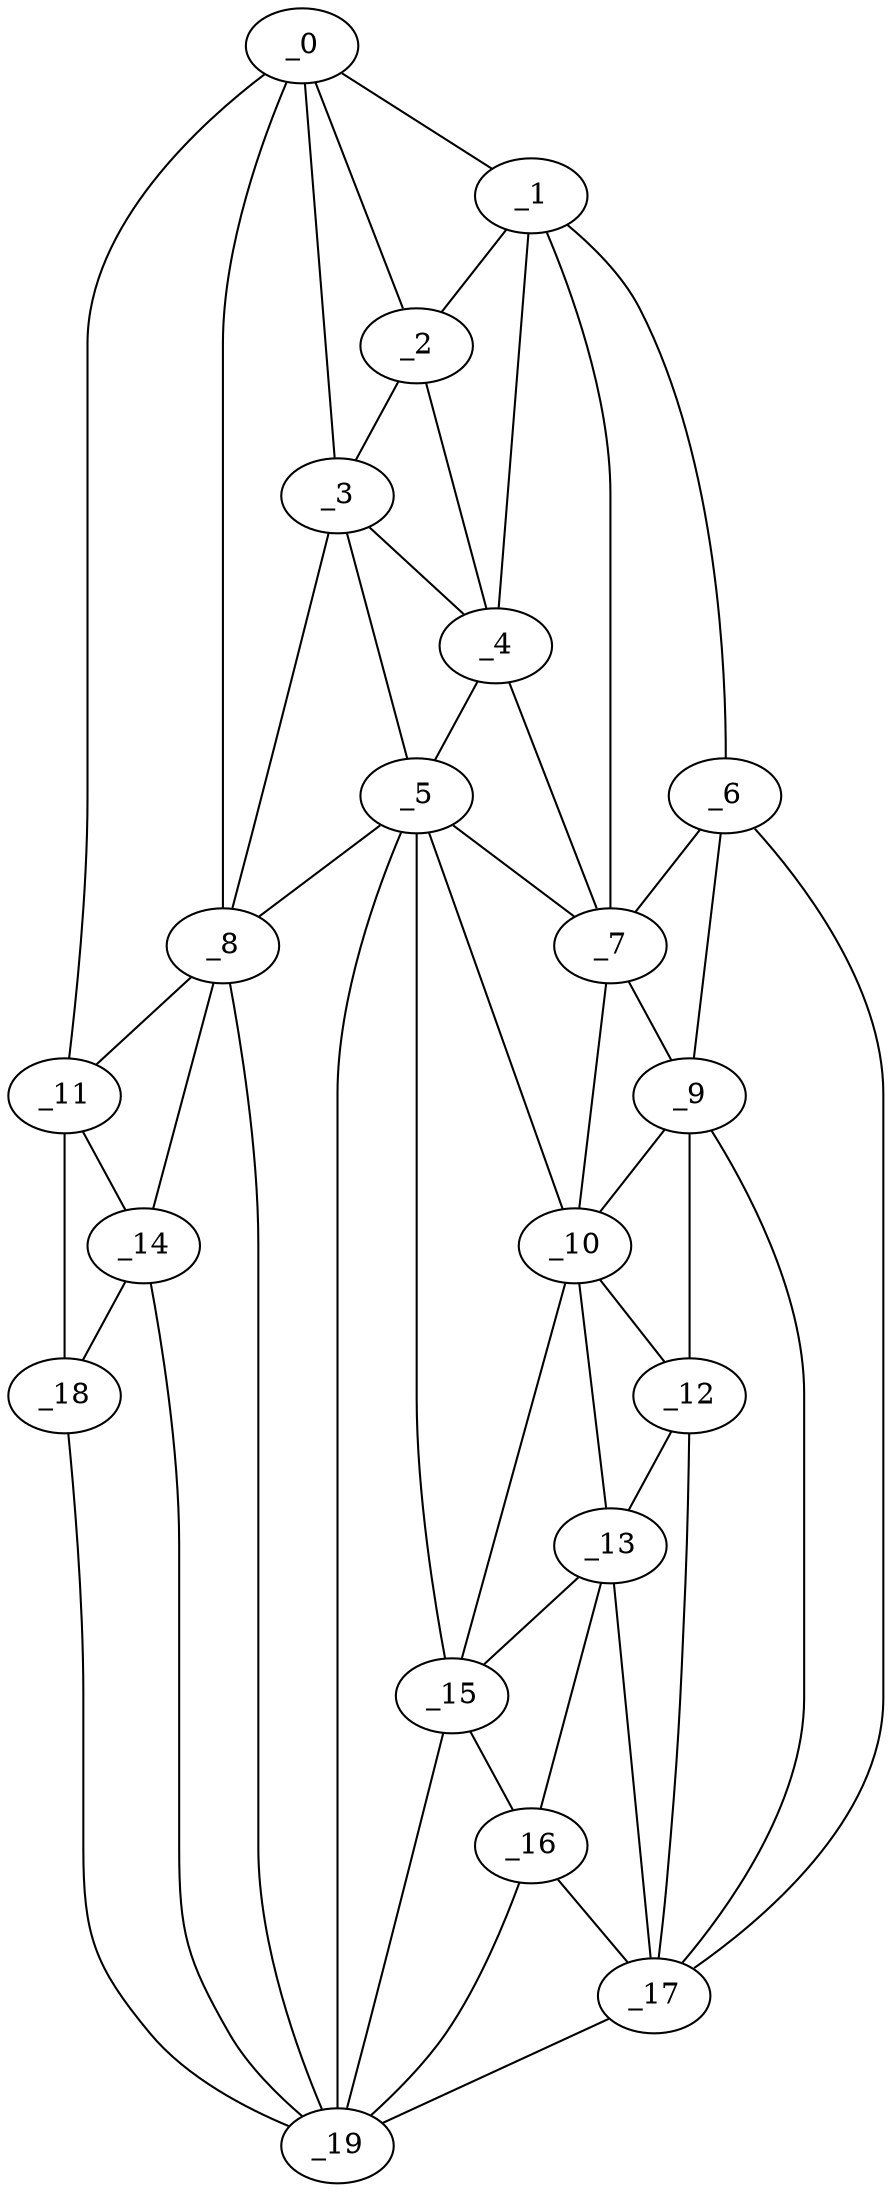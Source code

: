graph "obj55__310.gxl" {
	_0	 [x=23,
		y=23];
	_1	 [x=23,
		y=50];
	_0 -- _1	 [valence=1];
	_2	 [x=36,
		y=22];
	_0 -- _2	 [valence=2];
	_3	 [x=45,
		y=20];
	_0 -- _3	 [valence=1];
	_8	 [x=70,
		y=12];
	_0 -- _8	 [valence=1];
	_11	 [x=79,
		y=8];
	_0 -- _11	 [valence=1];
	_1 -- _2	 [valence=1];
	_4	 [x=51,
		y=23];
	_1 -- _4	 [valence=2];
	_6	 [x=68,
		y=103];
	_1 -- _6	 [valence=1];
	_7	 [x=69,
		y=79];
	_1 -- _7	 [valence=2];
	_2 -- _3	 [valence=2];
	_2 -- _4	 [valence=1];
	_3 -- _4	 [valence=2];
	_5	 [x=61,
		y=17];
	_3 -- _5	 [valence=2];
	_3 -- _8	 [valence=2];
	_4 -- _5	 [valence=2];
	_4 -- _7	 [valence=2];
	_5 -- _7	 [valence=2];
	_5 -- _8	 [valence=2];
	_10	 [x=77,
		y=79];
	_5 -- _10	 [valence=2];
	_15	 [x=104,
		y=59];
	_5 -- _15	 [valence=2];
	_19	 [x=107,
		y=37];
	_5 -- _19	 [valence=1];
	_6 -- _7	 [valence=2];
	_9	 [x=73,
		y=89];
	_6 -- _9	 [valence=2];
	_17	 [x=105,
		y=88];
	_6 -- _17	 [valence=1];
	_7 -- _9	 [valence=2];
	_7 -- _10	 [valence=2];
	_8 -- _11	 [valence=1];
	_14	 [x=95,
		y=11];
	_8 -- _14	 [valence=2];
	_8 -- _19	 [valence=2];
	_9 -- _10	 [valence=2];
	_12	 [x=86,
		y=81];
	_9 -- _12	 [valence=1];
	_9 -- _17	 [valence=2];
	_10 -- _12	 [valence=2];
	_13	 [x=92,
		y=74];
	_10 -- _13	 [valence=2];
	_10 -- _15	 [valence=2];
	_11 -- _14	 [valence=2];
	_18	 [x=106,
		y=10];
	_11 -- _18	 [valence=1];
	_12 -- _13	 [valence=1];
	_12 -- _17	 [valence=2];
	_13 -- _15	 [valence=2];
	_16	 [x=104,
		y=76];
	_13 -- _16	 [valence=2];
	_13 -- _17	 [valence=2];
	_14 -- _18	 [valence=1];
	_14 -- _19	 [valence=1];
	_15 -- _16	 [valence=1];
	_15 -- _19	 [valence=2];
	_16 -- _17	 [valence=1];
	_16 -- _19	 [valence=2];
	_17 -- _19	 [valence=1];
	_18 -- _19	 [valence=1];
}
